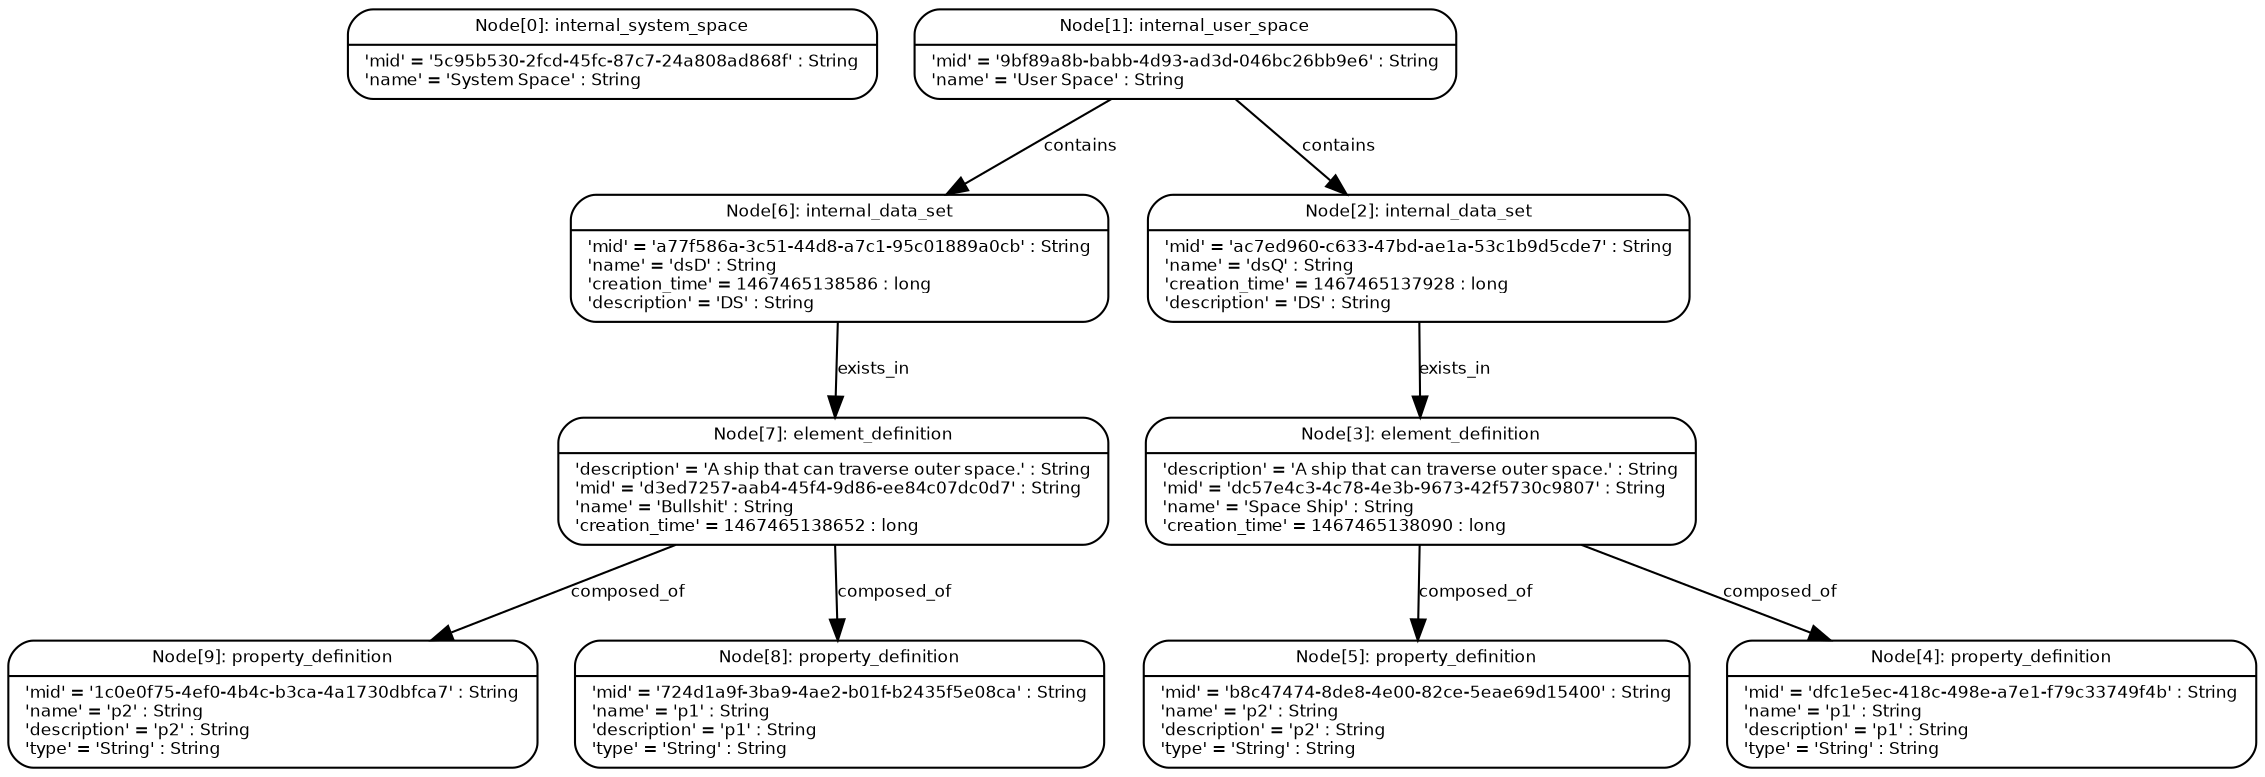 digraph Neo {
  node [
    fontsize = "8"
    shape = "Mrecord"
    fontname = "Bitstream Vera Sans"
  ]
  edge [
    fontname = "Bitstream Vera Sans"
    fontsize = "8"
  ]
  N0 [
    label = "{Node\[0\]: internal_system_space|'mid' = '5c95b530-2fcd-45fc-87c7-24a808ad868f' : String\l'name' = 'System Space' : String\l}"
  ]
  N1 [
    label = "{Node\[1\]: internal_user_space|'mid' = '9bf89a8b-babb-4d93-ad3d-046bc26bb9e6' : String\l'name' = 'User Space' : String\l}"
  ]
  N1 -> N6 [
    label = "contains\n"
  ]
  N1 -> N2 [
    label = "contains\n"
  ]
  N2 [
    label = "{Node\[2\]: internal_data_set|'mid' = 'ac7ed960-c633-47bd-ae1a-53c1b9d5cde7' : String\l'name' = 'dsQ' : String\l'creation_time' = 1467465137928 : long\l'description' = 'DS' : String\l}"
  ]
  N2 -> N3 [
    label = "exists_in\n"
  ]
  N3 [
    label = "{Node\[3\]: element_definition|'description' = 'A ship that can traverse outer space.' : String\l'mid' = 'dc57e4c3-4c78-4e3b-9673-42f5730c9807' : String\l'name' = 'Space Ship' : String\l'creation_time' = 1467465138090 : long\l}"
  ]
  N3 -> N5 [
    label = "composed_of\n"
  ]
  N3 -> N4 [
    label = "composed_of\n"
  ]
  N4 [
    label = "{Node\[4\]: property_definition|'mid' = 'dfc1e5ec-418c-498e-a7e1-f79c33749f4b' : String\l'name' = 'p1' : String\l'description' = 'p1' : String\l'type' = 'String' : String\l}"
  ]
  N5 [
    label = "{Node\[5\]: property_definition|'mid' = 'b8c47474-8de8-4e00-82ce-5eae69d15400' : String\l'name' = 'p2' : String\l'description' = 'p2' : String\l'type' = 'String' : String\l}"
  ]
  N6 [
    label = "{Node\[6\]: internal_data_set|'mid' = 'a77f586a-3c51-44d8-a7c1-95c01889a0cb' : String\l'name' = 'dsD' : String\l'creation_time' = 1467465138586 : long\l'description' = 'DS' : String\l}"
  ]
  N6 -> N7 [
    label = "exists_in\n"
  ]
  N7 [
    label = "{Node\[7\]: element_definition|'description' = 'A ship that can traverse outer space.' : String\l'mid' = 'd3ed7257-aab4-45f4-9d86-ee84c07dc0d7' : String\l'name' = 'Bullshit' : String\l'creation_time' = 1467465138652 : long\l}"
  ]
  N7 -> N9 [
    label = "composed_of\n"
  ]
  N7 -> N8 [
    label = "composed_of\n"
  ]
  N8 [
    label = "{Node\[8\]: property_definition|'mid' = '724d1a9f-3ba9-4ae2-b01f-b2435f5e08ca' : String\l'name' = 'p1' : String\l'description' = 'p1' : String\l'type' = 'String' : String\l}"
  ]
  N9 [
    label = "{Node\[9\]: property_definition|'mid' = '1c0e0f75-4ef0-4b4c-b3ca-4a1730dbfca7' : String\l'name' = 'p2' : String\l'description' = 'p2' : String\l'type' = 'String' : String\l}"
  ]
}

